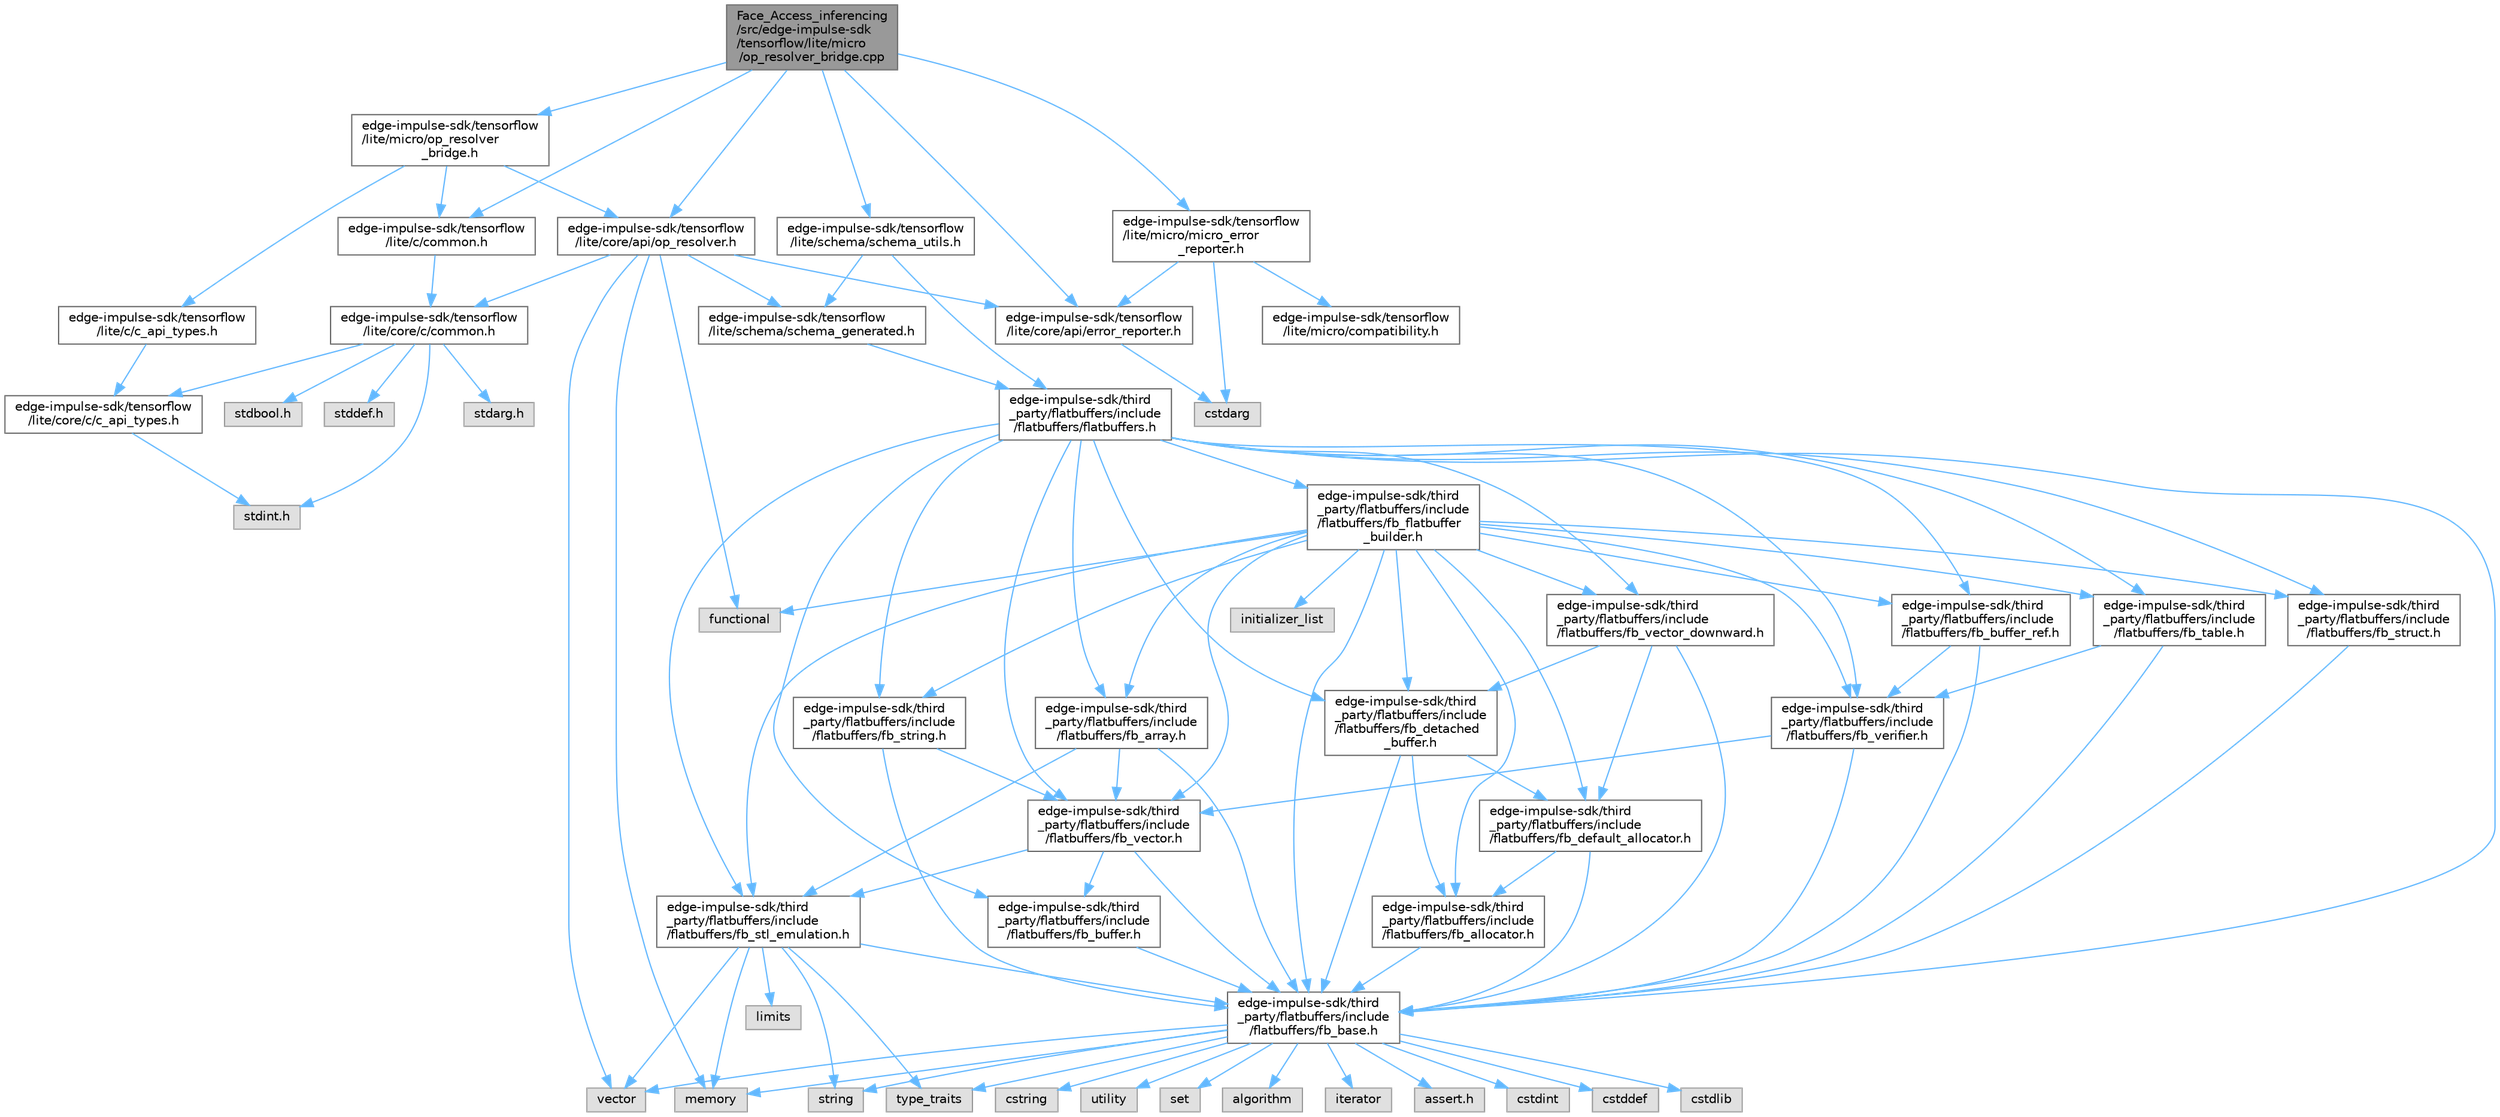 digraph "Face_Access_inferencing/src/edge-impulse-sdk/tensorflow/lite/micro/op_resolver_bridge.cpp"
{
 // LATEX_PDF_SIZE
  bgcolor="transparent";
  edge [fontname=Helvetica,fontsize=10,labelfontname=Helvetica,labelfontsize=10];
  node [fontname=Helvetica,fontsize=10,shape=box,height=0.2,width=0.4];
  Node1 [id="Node000001",label="Face_Access_inferencing\l/src/edge-impulse-sdk\l/tensorflow/lite/micro\l/op_resolver_bridge.cpp",height=0.2,width=0.4,color="gray40", fillcolor="grey60", style="filled", fontcolor="black",tooltip=" "];
  Node1 -> Node2 [id="edge103_Node000001_Node000002",color="steelblue1",style="solid",tooltip=" "];
  Node2 [id="Node000002",label="edge-impulse-sdk/tensorflow\l/lite/micro/op_resolver\l_bridge.h",height=0.2,width=0.4,color="grey40", fillcolor="white", style="filled",URL="$_face___access__inferencing_2src_2edge-impulse-sdk_2tensorflow_2lite_2micro_2op__resolver__bridge_8h.html",tooltip=" "];
  Node2 -> Node3 [id="edge104_Node000002_Node000003",color="steelblue1",style="solid",tooltip=" "];
  Node3 [id="Node000003",label="edge-impulse-sdk/tensorflow\l/lite/c/c_api_types.h",height=0.2,width=0.4,color="grey40", fillcolor="white", style="filled",URL="$_face___access__inferencing_2src_2edge-impulse-sdk_2tensorflow_2lite_2c_2c__api__types_8h.html",tooltip=" "];
  Node3 -> Node4 [id="edge105_Node000003_Node000004",color="steelblue1",style="solid",tooltip=" "];
  Node4 [id="Node000004",label="edge-impulse-sdk/tensorflow\l/lite/core/c/c_api_types.h",height=0.2,width=0.4,color="grey40", fillcolor="white", style="filled",URL="$_face___access__inferencing_2src_2edge-impulse-sdk_2tensorflow_2lite_2core_2c_2c__api__types_8h.html",tooltip=" "];
  Node4 -> Node5 [id="edge106_Node000004_Node000005",color="steelblue1",style="solid",tooltip=" "];
  Node5 [id="Node000005",label="stdint.h",height=0.2,width=0.4,color="grey60", fillcolor="#E0E0E0", style="filled",tooltip=" "];
  Node2 -> Node6 [id="edge107_Node000002_Node000006",color="steelblue1",style="solid",tooltip=" "];
  Node6 [id="Node000006",label="edge-impulse-sdk/tensorflow\l/lite/c/common.h",height=0.2,width=0.4,color="grey40", fillcolor="white", style="filled",URL="$_face___access__inferencing_2src_2edge-impulse-sdk_2tensorflow_2lite_2c_2common_8h.html",tooltip=" "];
  Node6 -> Node7 [id="edge108_Node000006_Node000007",color="steelblue1",style="solid",tooltip=" "];
  Node7 [id="Node000007",label="edge-impulse-sdk/tensorflow\l/lite/core/c/common.h",height=0.2,width=0.4,color="grey40", fillcolor="white", style="filled",URL="$_face___access__inferencing_2src_2edge-impulse-sdk_2tensorflow_2lite_2core_2c_2common_8h.html",tooltip=" "];
  Node7 -> Node8 [id="edge109_Node000007_Node000008",color="steelblue1",style="solid",tooltip=" "];
  Node8 [id="Node000008",label="stdarg.h",height=0.2,width=0.4,color="grey60", fillcolor="#E0E0E0", style="filled",tooltip=" "];
  Node7 -> Node9 [id="edge110_Node000007_Node000009",color="steelblue1",style="solid",tooltip=" "];
  Node9 [id="Node000009",label="stdbool.h",height=0.2,width=0.4,color="grey60", fillcolor="#E0E0E0", style="filled",tooltip=" "];
  Node7 -> Node10 [id="edge111_Node000007_Node000010",color="steelblue1",style="solid",tooltip=" "];
  Node10 [id="Node000010",label="stddef.h",height=0.2,width=0.4,color="grey60", fillcolor="#E0E0E0", style="filled",tooltip=" "];
  Node7 -> Node5 [id="edge112_Node000007_Node000005",color="steelblue1",style="solid",tooltip=" "];
  Node7 -> Node4 [id="edge113_Node000007_Node000004",color="steelblue1",style="solid",tooltip=" "];
  Node2 -> Node11 [id="edge114_Node000002_Node000011",color="steelblue1",style="solid",tooltip=" "];
  Node11 [id="Node000011",label="edge-impulse-sdk/tensorflow\l/lite/core/api/op_resolver.h",height=0.2,width=0.4,color="grey40", fillcolor="white", style="filled",URL="$_face___access__inferencing_2src_2edge-impulse-sdk_2tensorflow_2lite_2core_2api_2op__resolver_8h.html",tooltip=" "];
  Node11 -> Node12 [id="edge115_Node000011_Node000012",color="steelblue1",style="solid",tooltip=" "];
  Node12 [id="Node000012",label="functional",height=0.2,width=0.4,color="grey60", fillcolor="#E0E0E0", style="filled",tooltip=" "];
  Node11 -> Node13 [id="edge116_Node000011_Node000013",color="steelblue1",style="solid",tooltip=" "];
  Node13 [id="Node000013",label="memory",height=0.2,width=0.4,color="grey60", fillcolor="#E0E0E0", style="filled",tooltip=" "];
  Node11 -> Node14 [id="edge117_Node000011_Node000014",color="steelblue1",style="solid",tooltip=" "];
  Node14 [id="Node000014",label="vector",height=0.2,width=0.4,color="grey60", fillcolor="#E0E0E0", style="filled",tooltip=" "];
  Node11 -> Node15 [id="edge118_Node000011_Node000015",color="steelblue1",style="solid",tooltip=" "];
  Node15 [id="Node000015",label="edge-impulse-sdk/tensorflow\l/lite/core/api/error_reporter.h",height=0.2,width=0.4,color="grey40", fillcolor="white", style="filled",URL="$_face___access__inferencing_2src_2edge-impulse-sdk_2tensorflow_2lite_2core_2api_2error__reporter_8h.html",tooltip=" "];
  Node15 -> Node16 [id="edge119_Node000015_Node000016",color="steelblue1",style="solid",tooltip=" "];
  Node16 [id="Node000016",label="cstdarg",height=0.2,width=0.4,color="grey60", fillcolor="#E0E0E0", style="filled",tooltip=" "];
  Node11 -> Node7 [id="edge120_Node000011_Node000007",color="steelblue1",style="solid",tooltip=" "];
  Node11 -> Node17 [id="edge121_Node000011_Node000017",color="steelblue1",style="solid",tooltip=" "];
  Node17 [id="Node000017",label="edge-impulse-sdk/tensorflow\l/lite/schema/schema_generated.h",height=0.2,width=0.4,color="grey40", fillcolor="white", style="filled",URL="$_face___access__inferencing_2src_2edge-impulse-sdk_2tensorflow_2lite_2schema_2schema__generated_8h.html",tooltip=" "];
  Node17 -> Node18 [id="edge122_Node000017_Node000018",color="steelblue1",style="solid",tooltip=" "];
  Node18 [id="Node000018",label="edge-impulse-sdk/third\l_party/flatbuffers/include\l/flatbuffers/flatbuffers.h",height=0.2,width=0.4,color="grey40", fillcolor="white", style="filled",URL="$_face___access__inferencing_2src_2edge-impulse-sdk_2third__party_2flatbuffers_2include_2flatbuffers_2flatbuffers_8h.html",tooltip=" "];
  Node18 -> Node19 [id="edge123_Node000018_Node000019",color="steelblue1",style="solid",tooltip=" "];
  Node19 [id="Node000019",label="edge-impulse-sdk/third\l_party/flatbuffers/include\l/flatbuffers/fb_array.h",height=0.2,width=0.4,color="grey40", fillcolor="white", style="filled",URL="$fb__array_8h.html",tooltip=" "];
  Node19 -> Node20 [id="edge124_Node000019_Node000020",color="steelblue1",style="solid",tooltip=" "];
  Node20 [id="Node000020",label="edge-impulse-sdk/third\l_party/flatbuffers/include\l/flatbuffers/fb_base.h",height=0.2,width=0.4,color="grey40", fillcolor="white", style="filled",URL="$fb__base_8h.html",tooltip=" "];
  Node20 -> Node21 [id="edge125_Node000020_Node000021",color="steelblue1",style="solid",tooltip=" "];
  Node21 [id="Node000021",label="assert.h",height=0.2,width=0.4,color="grey60", fillcolor="#E0E0E0", style="filled",tooltip=" "];
  Node20 -> Node22 [id="edge126_Node000020_Node000022",color="steelblue1",style="solid",tooltip=" "];
  Node22 [id="Node000022",label="cstdint",height=0.2,width=0.4,color="grey60", fillcolor="#E0E0E0", style="filled",tooltip=" "];
  Node20 -> Node23 [id="edge127_Node000020_Node000023",color="steelblue1",style="solid",tooltip=" "];
  Node23 [id="Node000023",label="cstddef",height=0.2,width=0.4,color="grey60", fillcolor="#E0E0E0", style="filled",tooltip=" "];
  Node20 -> Node24 [id="edge128_Node000020_Node000024",color="steelblue1",style="solid",tooltip=" "];
  Node24 [id="Node000024",label="cstdlib",height=0.2,width=0.4,color="grey60", fillcolor="#E0E0E0", style="filled",tooltip=" "];
  Node20 -> Node25 [id="edge129_Node000020_Node000025",color="steelblue1",style="solid",tooltip=" "];
  Node25 [id="Node000025",label="cstring",height=0.2,width=0.4,color="grey60", fillcolor="#E0E0E0", style="filled",tooltip=" "];
  Node20 -> Node26 [id="edge130_Node000020_Node000026",color="steelblue1",style="solid",tooltip=" "];
  Node26 [id="Node000026",label="utility",height=0.2,width=0.4,color="grey60", fillcolor="#E0E0E0", style="filled",tooltip=" "];
  Node20 -> Node27 [id="edge131_Node000020_Node000027",color="steelblue1",style="solid",tooltip=" "];
  Node27 [id="Node000027",label="string",height=0.2,width=0.4,color="grey60", fillcolor="#E0E0E0", style="filled",tooltip=" "];
  Node20 -> Node28 [id="edge132_Node000020_Node000028",color="steelblue1",style="solid",tooltip=" "];
  Node28 [id="Node000028",label="type_traits",height=0.2,width=0.4,color="grey60", fillcolor="#E0E0E0", style="filled",tooltip=" "];
  Node20 -> Node14 [id="edge133_Node000020_Node000014",color="steelblue1",style="solid",tooltip=" "];
  Node20 -> Node29 [id="edge134_Node000020_Node000029",color="steelblue1",style="solid",tooltip=" "];
  Node29 [id="Node000029",label="set",height=0.2,width=0.4,color="grey60", fillcolor="#E0E0E0", style="filled",tooltip=" "];
  Node20 -> Node30 [id="edge135_Node000020_Node000030",color="steelblue1",style="solid",tooltip=" "];
  Node30 [id="Node000030",label="algorithm",height=0.2,width=0.4,color="grey60", fillcolor="#E0E0E0", style="filled",tooltip=" "];
  Node20 -> Node31 [id="edge136_Node000020_Node000031",color="steelblue1",style="solid",tooltip=" "];
  Node31 [id="Node000031",label="iterator",height=0.2,width=0.4,color="grey60", fillcolor="#E0E0E0", style="filled",tooltip=" "];
  Node20 -> Node13 [id="edge137_Node000020_Node000013",color="steelblue1",style="solid",tooltip=" "];
  Node19 -> Node32 [id="edge138_Node000019_Node000032",color="steelblue1",style="solid",tooltip=" "];
  Node32 [id="Node000032",label="edge-impulse-sdk/third\l_party/flatbuffers/include\l/flatbuffers/fb_stl_emulation.h",height=0.2,width=0.4,color="grey40", fillcolor="white", style="filled",URL="$fb__stl__emulation_8h.html",tooltip=" "];
  Node32 -> Node20 [id="edge139_Node000032_Node000020",color="steelblue1",style="solid",tooltip=" "];
  Node32 -> Node27 [id="edge140_Node000032_Node000027",color="steelblue1",style="solid",tooltip=" "];
  Node32 -> Node28 [id="edge141_Node000032_Node000028",color="steelblue1",style="solid",tooltip=" "];
  Node32 -> Node14 [id="edge142_Node000032_Node000014",color="steelblue1",style="solid",tooltip=" "];
  Node32 -> Node13 [id="edge143_Node000032_Node000013",color="steelblue1",style="solid",tooltip=" "];
  Node32 -> Node33 [id="edge144_Node000032_Node000033",color="steelblue1",style="solid",tooltip=" "];
  Node33 [id="Node000033",label="limits",height=0.2,width=0.4,color="grey60", fillcolor="#E0E0E0", style="filled",tooltip=" "];
  Node19 -> Node34 [id="edge145_Node000019_Node000034",color="steelblue1",style="solid",tooltip=" "];
  Node34 [id="Node000034",label="edge-impulse-sdk/third\l_party/flatbuffers/include\l/flatbuffers/fb_vector.h",height=0.2,width=0.4,color="grey40", fillcolor="white", style="filled",URL="$fb__vector_8h.html",tooltip=" "];
  Node34 -> Node20 [id="edge146_Node000034_Node000020",color="steelblue1",style="solid",tooltip=" "];
  Node34 -> Node35 [id="edge147_Node000034_Node000035",color="steelblue1",style="solid",tooltip=" "];
  Node35 [id="Node000035",label="edge-impulse-sdk/third\l_party/flatbuffers/include\l/flatbuffers/fb_buffer.h",height=0.2,width=0.4,color="grey40", fillcolor="white", style="filled",URL="$fb__buffer_8h.html",tooltip=" "];
  Node35 -> Node20 [id="edge148_Node000035_Node000020",color="steelblue1",style="solid",tooltip=" "];
  Node34 -> Node32 [id="edge149_Node000034_Node000032",color="steelblue1",style="solid",tooltip=" "];
  Node18 -> Node20 [id="edge150_Node000018_Node000020",color="steelblue1",style="solid",tooltip=" "];
  Node18 -> Node35 [id="edge151_Node000018_Node000035",color="steelblue1",style="solid",tooltip=" "];
  Node18 -> Node36 [id="edge152_Node000018_Node000036",color="steelblue1",style="solid",tooltip=" "];
  Node36 [id="Node000036",label="edge-impulse-sdk/third\l_party/flatbuffers/include\l/flatbuffers/fb_buffer_ref.h",height=0.2,width=0.4,color="grey40", fillcolor="white", style="filled",URL="$fb__buffer__ref_8h.html",tooltip=" "];
  Node36 -> Node20 [id="edge153_Node000036_Node000020",color="steelblue1",style="solid",tooltip=" "];
  Node36 -> Node37 [id="edge154_Node000036_Node000037",color="steelblue1",style="solid",tooltip=" "];
  Node37 [id="Node000037",label="edge-impulse-sdk/third\l_party/flatbuffers/include\l/flatbuffers/fb_verifier.h",height=0.2,width=0.4,color="grey40", fillcolor="white", style="filled",URL="$fb__verifier_8h.html",tooltip=" "];
  Node37 -> Node20 [id="edge155_Node000037_Node000020",color="steelblue1",style="solid",tooltip=" "];
  Node37 -> Node34 [id="edge156_Node000037_Node000034",color="steelblue1",style="solid",tooltip=" "];
  Node18 -> Node38 [id="edge157_Node000018_Node000038",color="steelblue1",style="solid",tooltip=" "];
  Node38 [id="Node000038",label="edge-impulse-sdk/third\l_party/flatbuffers/include\l/flatbuffers/fb_detached\l_buffer.h",height=0.2,width=0.4,color="grey40", fillcolor="white", style="filled",URL="$fb__detached__buffer_8h.html",tooltip=" "];
  Node38 -> Node39 [id="edge158_Node000038_Node000039",color="steelblue1",style="solid",tooltip=" "];
  Node39 [id="Node000039",label="edge-impulse-sdk/third\l_party/flatbuffers/include\l/flatbuffers/fb_allocator.h",height=0.2,width=0.4,color="grey40", fillcolor="white", style="filled",URL="$fb__allocator_8h.html",tooltip=" "];
  Node39 -> Node20 [id="edge159_Node000039_Node000020",color="steelblue1",style="solid",tooltip=" "];
  Node38 -> Node20 [id="edge160_Node000038_Node000020",color="steelblue1",style="solid",tooltip=" "];
  Node38 -> Node40 [id="edge161_Node000038_Node000040",color="steelblue1",style="solid",tooltip=" "];
  Node40 [id="Node000040",label="edge-impulse-sdk/third\l_party/flatbuffers/include\l/flatbuffers/fb_default_allocator.h",height=0.2,width=0.4,color="grey40", fillcolor="white", style="filled",URL="$fb__default__allocator_8h.html",tooltip=" "];
  Node40 -> Node39 [id="edge162_Node000040_Node000039",color="steelblue1",style="solid",tooltip=" "];
  Node40 -> Node20 [id="edge163_Node000040_Node000020",color="steelblue1",style="solid",tooltip=" "];
  Node18 -> Node41 [id="edge164_Node000018_Node000041",color="steelblue1",style="solid",tooltip=" "];
  Node41 [id="Node000041",label="edge-impulse-sdk/third\l_party/flatbuffers/include\l/flatbuffers/fb_flatbuffer\l_builder.h",height=0.2,width=0.4,color="grey40", fillcolor="white", style="filled",URL="$fb__flatbuffer__builder_8h.html",tooltip=" "];
  Node41 -> Node12 [id="edge165_Node000041_Node000012",color="steelblue1",style="solid",tooltip=" "];
  Node41 -> Node42 [id="edge166_Node000041_Node000042",color="steelblue1",style="solid",tooltip=" "];
  Node42 [id="Node000042",label="initializer_list",height=0.2,width=0.4,color="grey60", fillcolor="#E0E0E0", style="filled",tooltip=" "];
  Node41 -> Node39 [id="edge167_Node000041_Node000039",color="steelblue1",style="solid",tooltip=" "];
  Node41 -> Node19 [id="edge168_Node000041_Node000019",color="steelblue1",style="solid",tooltip=" "];
  Node41 -> Node20 [id="edge169_Node000041_Node000020",color="steelblue1",style="solid",tooltip=" "];
  Node41 -> Node36 [id="edge170_Node000041_Node000036",color="steelblue1",style="solid",tooltip=" "];
  Node41 -> Node40 [id="edge171_Node000041_Node000040",color="steelblue1",style="solid",tooltip=" "];
  Node41 -> Node38 [id="edge172_Node000041_Node000038",color="steelblue1",style="solid",tooltip=" "];
  Node41 -> Node32 [id="edge173_Node000041_Node000032",color="steelblue1",style="solid",tooltip=" "];
  Node41 -> Node43 [id="edge174_Node000041_Node000043",color="steelblue1",style="solid",tooltip=" "];
  Node43 [id="Node000043",label="edge-impulse-sdk/third\l_party/flatbuffers/include\l/flatbuffers/fb_string.h",height=0.2,width=0.4,color="grey40", fillcolor="white", style="filled",URL="$fb__string_8h.html",tooltip=" "];
  Node43 -> Node20 [id="edge175_Node000043_Node000020",color="steelblue1",style="solid",tooltip=" "];
  Node43 -> Node34 [id="edge176_Node000043_Node000034",color="steelblue1",style="solid",tooltip=" "];
  Node41 -> Node44 [id="edge177_Node000041_Node000044",color="steelblue1",style="solid",tooltip=" "];
  Node44 [id="Node000044",label="edge-impulse-sdk/third\l_party/flatbuffers/include\l/flatbuffers/fb_struct.h",height=0.2,width=0.4,color="grey40", fillcolor="white", style="filled",URL="$fb__struct_8h.html",tooltip=" "];
  Node44 -> Node20 [id="edge178_Node000044_Node000020",color="steelblue1",style="solid",tooltip=" "];
  Node41 -> Node45 [id="edge179_Node000041_Node000045",color="steelblue1",style="solid",tooltip=" "];
  Node45 [id="Node000045",label="edge-impulse-sdk/third\l_party/flatbuffers/include\l/flatbuffers/fb_table.h",height=0.2,width=0.4,color="grey40", fillcolor="white", style="filled",URL="$fb__table_8h.html",tooltip=" "];
  Node45 -> Node20 [id="edge180_Node000045_Node000020",color="steelblue1",style="solid",tooltip=" "];
  Node45 -> Node37 [id="edge181_Node000045_Node000037",color="steelblue1",style="solid",tooltip=" "];
  Node41 -> Node34 [id="edge182_Node000041_Node000034",color="steelblue1",style="solid",tooltip=" "];
  Node41 -> Node46 [id="edge183_Node000041_Node000046",color="steelblue1",style="solid",tooltip=" "];
  Node46 [id="Node000046",label="edge-impulse-sdk/third\l_party/flatbuffers/include\l/flatbuffers/fb_vector_downward.h",height=0.2,width=0.4,color="grey40", fillcolor="white", style="filled",URL="$fb__vector__downward_8h.html",tooltip=" "];
  Node46 -> Node20 [id="edge184_Node000046_Node000020",color="steelblue1",style="solid",tooltip=" "];
  Node46 -> Node40 [id="edge185_Node000046_Node000040",color="steelblue1",style="solid",tooltip=" "];
  Node46 -> Node38 [id="edge186_Node000046_Node000038",color="steelblue1",style="solid",tooltip=" "];
  Node41 -> Node37 [id="edge187_Node000041_Node000037",color="steelblue1",style="solid",tooltip=" "];
  Node18 -> Node32 [id="edge188_Node000018_Node000032",color="steelblue1",style="solid",tooltip=" "];
  Node18 -> Node43 [id="edge189_Node000018_Node000043",color="steelblue1",style="solid",tooltip=" "];
  Node18 -> Node44 [id="edge190_Node000018_Node000044",color="steelblue1",style="solid",tooltip=" "];
  Node18 -> Node45 [id="edge191_Node000018_Node000045",color="steelblue1",style="solid",tooltip=" "];
  Node18 -> Node34 [id="edge192_Node000018_Node000034",color="steelblue1",style="solid",tooltip=" "];
  Node18 -> Node46 [id="edge193_Node000018_Node000046",color="steelblue1",style="solid",tooltip=" "];
  Node18 -> Node37 [id="edge194_Node000018_Node000037",color="steelblue1",style="solid",tooltip=" "];
  Node1 -> Node6 [id="edge195_Node000001_Node000006",color="steelblue1",style="solid",tooltip=" "];
  Node1 -> Node15 [id="edge196_Node000001_Node000015",color="steelblue1",style="solid",tooltip=" "];
  Node1 -> Node11 [id="edge197_Node000001_Node000011",color="steelblue1",style="solid",tooltip=" "];
  Node1 -> Node47 [id="edge198_Node000001_Node000047",color="steelblue1",style="solid",tooltip=" "];
  Node47 [id="Node000047",label="edge-impulse-sdk/tensorflow\l/lite/micro/micro_error\l_reporter.h",height=0.2,width=0.4,color="grey40", fillcolor="white", style="filled",URL="$_face___access__inferencing_2src_2edge-impulse-sdk_2tensorflow_2lite_2micro_2micro__error__reporter_8h.html",tooltip=" "];
  Node47 -> Node16 [id="edge199_Node000047_Node000016",color="steelblue1",style="solid",tooltip=" "];
  Node47 -> Node15 [id="edge200_Node000047_Node000015",color="steelblue1",style="solid",tooltip=" "];
  Node47 -> Node48 [id="edge201_Node000047_Node000048",color="steelblue1",style="solid",tooltip=" "];
  Node48 [id="Node000048",label="edge-impulse-sdk/tensorflow\l/lite/micro/compatibility.h",height=0.2,width=0.4,color="grey40", fillcolor="white", style="filled",URL="$_face___access__inferencing_2src_2edge-impulse-sdk_2tensorflow_2lite_2micro_2compatibility_8h.html",tooltip=" "];
  Node1 -> Node49 [id="edge202_Node000001_Node000049",color="steelblue1",style="solid",tooltip=" "];
  Node49 [id="Node000049",label="edge-impulse-sdk/tensorflow\l/lite/schema/schema_utils.h",height=0.2,width=0.4,color="grey40", fillcolor="white", style="filled",URL="$_face___access__inferencing_2src_2edge-impulse-sdk_2tensorflow_2lite_2schema_2schema__utils_8h.html",tooltip=" "];
  Node49 -> Node18 [id="edge203_Node000049_Node000018",color="steelblue1",style="solid",tooltip=" "];
  Node49 -> Node17 [id="edge204_Node000049_Node000017",color="steelblue1",style="solid",tooltip=" "];
}

